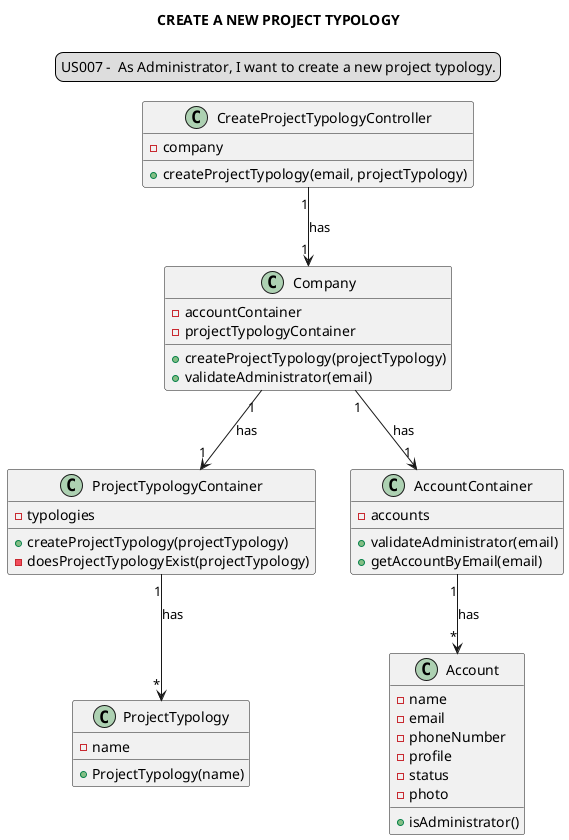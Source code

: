 @startuml

legend top
US007 -  As Administrator, I want to create a new project typology.
end legend
skinparam sequenceMessageAlign center
title CREATE A NEW PROJECT TYPOLOGY

"CreateProjectTypologyController""1"-->"1" "Company": has
"Company" "1"-->"1" "ProjectTypologyContainer" : has
"Company" "1"-->"1" "AccountContainer" : has
"ProjectTypologyContainer" "1"-->"*" "ProjectTypology" : has
"AccountContainer" "1"-->"*" "Account" : has

class "CreateProjectTypologyController" {
- company
+createProjectTypology(email, projectTypology)
}
class "Company" {
-accountContainer
-projectTypologyContainer
+createProjectTypology(projectTypology)
+validateAdministrator(email)
}
class "ProjectTypologyContainer"{
-typologies
+createProjectTypology(projectTypology)
-doesProjectTypologyExist(projectTypology)
}
class "AccountContainer"{
-accounts
+validateAdministrator(email)
+getAccountByEmail(email)
}
class "ProjectTypology"{
-name
+ProjectTypology(name)
}

class "Account"{
-name
-email
-phoneNumber
-profile
-status
-photo
+isAdministrator()
}

@enduml